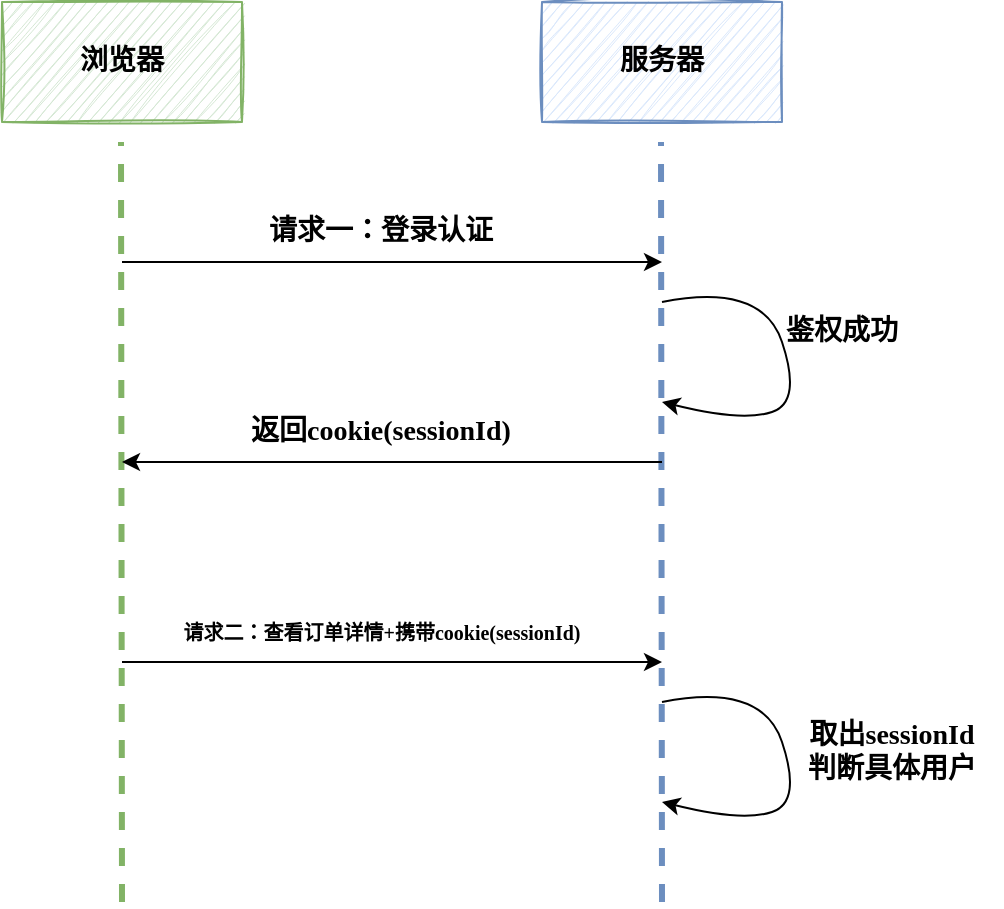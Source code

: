 <mxfile version="18.1.2" type="github">
  <diagram id="XjVkoh3s6qNT3mLwqElE" name="第 1 页">
    <mxGraphModel dx="1697" dy="917" grid="0" gridSize="10" guides="1" tooltips="1" connect="1" arrows="1" fold="1" page="1" pageScale="1" pageWidth="827" pageHeight="1169" math="0" shadow="0">
      <root>
        <mxCell id="0" />
        <mxCell id="1" parent="0" />
        <mxCell id="EwMLj1MMuvyPxPRpaQWR-1" value="" style="group;fontStyle=1" vertex="1" connectable="0" parent="1">
          <mxGeometry x="210" y="190" width="500" height="450" as="geometry" />
        </mxCell>
        <mxCell id="jYE5WnwlVPZ0vAVxvm49-1" value="浏览器" style="rounded=0;whiteSpace=wrap;html=1;fontFamily=Lucida Console;fillColor=#d5e8d4;strokeColor=#82b366;sketch=1;fontSize=14;fontStyle=1" parent="EwMLj1MMuvyPxPRpaQWR-1" vertex="1">
          <mxGeometry width="120" height="60" as="geometry" />
        </mxCell>
        <mxCell id="jYE5WnwlVPZ0vAVxvm49-2" value="" style="endArrow=none;html=1;rounded=0;dashed=1;fontFamily=Lucida Console;fillColor=#d5e8d4;strokeColor=#82b366;fontSize=14;fontStyle=1;strokeWidth=3;" parent="EwMLj1MMuvyPxPRpaQWR-1" edge="1">
          <mxGeometry width="50" height="50" relative="1" as="geometry">
            <mxPoint x="60" y="450" as="sourcePoint" />
            <mxPoint x="59.5" y="70" as="targetPoint" />
          </mxGeometry>
        </mxCell>
        <mxCell id="jYE5WnwlVPZ0vAVxvm49-3" value="服务器" style="rounded=0;whiteSpace=wrap;html=1;fontFamily=Lucida Console;fillColor=#dae8fc;strokeColor=#6c8ebf;sketch=1;fontSize=14;fontStyle=1" parent="EwMLj1MMuvyPxPRpaQWR-1" vertex="1">
          <mxGeometry x="270" width="120" height="60" as="geometry" />
        </mxCell>
        <mxCell id="jYE5WnwlVPZ0vAVxvm49-4" value="" style="endArrow=none;html=1;rounded=0;dashed=1;fontFamily=Lucida Console;fillColor=#dae8fc;strokeColor=#6c8ebf;fontSize=14;fontStyle=1;strokeWidth=3;" parent="EwMLj1MMuvyPxPRpaQWR-1" edge="1">
          <mxGeometry width="50" height="50" relative="1" as="geometry">
            <mxPoint x="330" y="450" as="sourcePoint" />
            <mxPoint x="329.5" y="70" as="targetPoint" />
          </mxGeometry>
        </mxCell>
        <mxCell id="jYE5WnwlVPZ0vAVxvm49-5" value="" style="endArrow=classic;html=1;rounded=0;targetPerimeterSpacing=0;startArrow=none;startFill=0;endFill=1;fontFamily=Lucida Console;fontSize=14;fontStyle=1" parent="EwMLj1MMuvyPxPRpaQWR-1" edge="1">
          <mxGeometry width="50" height="50" relative="1" as="geometry">
            <mxPoint x="60" y="130" as="sourcePoint" />
            <mxPoint x="330" y="130" as="targetPoint" />
          </mxGeometry>
        </mxCell>
        <mxCell id="jYE5WnwlVPZ0vAVxvm49-6" value="" style="endArrow=none;html=1;rounded=0;targetPerimeterSpacing=0;startArrow=classic;startFill=1;endFill=0;fontFamily=Lucida Console;fontSize=14;fontStyle=1" parent="EwMLj1MMuvyPxPRpaQWR-1" edge="1">
          <mxGeometry width="50" height="50" relative="1" as="geometry">
            <mxPoint x="60" y="230" as="sourcePoint" />
            <mxPoint x="330" y="230" as="targetPoint" />
          </mxGeometry>
        </mxCell>
        <mxCell id="jYE5WnwlVPZ0vAVxvm49-7" value="" style="endArrow=classic;html=1;rounded=0;targetPerimeterSpacing=0;startArrow=none;startFill=0;endFill=1;fontFamily=Lucida Console;fontSize=14;fontStyle=1" parent="EwMLj1MMuvyPxPRpaQWR-1" edge="1">
          <mxGeometry width="50" height="50" relative="1" as="geometry">
            <mxPoint x="60" y="330" as="sourcePoint" />
            <mxPoint x="330" y="330" as="targetPoint" />
          </mxGeometry>
        </mxCell>
        <mxCell id="jYE5WnwlVPZ0vAVxvm49-8" value="请求一：登录认证" style="text;html=1;strokeColor=none;fillColor=none;align=center;verticalAlign=middle;whiteSpace=wrap;rounded=0;fontFamily=Lucida Console;fontSize=14;fontStyle=1" parent="EwMLj1MMuvyPxPRpaQWR-1" vertex="1">
          <mxGeometry x="130" y="100" width="119" height="30" as="geometry" />
        </mxCell>
        <mxCell id="jYE5WnwlVPZ0vAVxvm49-9" value="返回cookie(sessionId)" style="text;html=1;strokeColor=none;fillColor=none;align=center;verticalAlign=middle;whiteSpace=wrap;rounded=0;fontFamily=Lucida Console;fontSize=14;fontStyle=1" parent="EwMLj1MMuvyPxPRpaQWR-1" vertex="1">
          <mxGeometry x="94" y="200" width="191" height="30" as="geometry" />
        </mxCell>
        <mxCell id="jYE5WnwlVPZ0vAVxvm49-10" value="请求二：查看订单详情+携带cookie(sessionId)" style="text;html=1;strokeColor=none;fillColor=none;align=center;verticalAlign=middle;whiteSpace=wrap;rounded=0;fontFamily=Lucida Console;fontSize=10;fontStyle=1" parent="EwMLj1MMuvyPxPRpaQWR-1" vertex="1">
          <mxGeometry x="74.5" y="300" width="230" height="30" as="geometry" />
        </mxCell>
        <mxCell id="jYE5WnwlVPZ0vAVxvm49-11" value="" style="curved=1;endArrow=classic;html=1;rounded=0;targetPerimeterSpacing=0;fontFamily=Lucida Console;fontSize=14;fontStyle=1" parent="EwMLj1MMuvyPxPRpaQWR-1" edge="1">
          <mxGeometry width="50" height="50" relative="1" as="geometry">
            <mxPoint x="330" y="150" as="sourcePoint" />
            <mxPoint x="330" y="200" as="targetPoint" />
            <Array as="points">
              <mxPoint x="380" y="140" />
              <mxPoint x="400" y="200" />
              <mxPoint x="370" y="210" />
            </Array>
          </mxGeometry>
        </mxCell>
        <mxCell id="jYE5WnwlVPZ0vAVxvm49-12" value="鉴权成功" style="text;html=1;strokeColor=none;fillColor=none;align=center;verticalAlign=middle;whiteSpace=wrap;rounded=0;fontFamily=Lucida Console;fontSize=14;fontStyle=1" parent="EwMLj1MMuvyPxPRpaQWR-1" vertex="1">
          <mxGeometry x="390" y="150" width="60" height="30" as="geometry" />
        </mxCell>
        <mxCell id="jYE5WnwlVPZ0vAVxvm49-13" value="" style="curved=1;endArrow=classic;html=1;rounded=0;targetPerimeterSpacing=0;fontFamily=Lucida Console;fontSize=14;fontStyle=1" parent="EwMLj1MMuvyPxPRpaQWR-1" edge="1">
          <mxGeometry width="50" height="50" relative="1" as="geometry">
            <mxPoint x="330" y="350" as="sourcePoint" />
            <mxPoint x="330" y="400" as="targetPoint" />
            <Array as="points">
              <mxPoint x="380" y="340" />
              <mxPoint x="400" y="400" />
              <mxPoint x="370" y="410" />
            </Array>
          </mxGeometry>
        </mxCell>
        <mxCell id="jYE5WnwlVPZ0vAVxvm49-14" value="取出sessionId&lt;br style=&quot;font-size: 14px;&quot;&gt;判断具体用户" style="text;html=1;strokeColor=none;fillColor=none;align=center;verticalAlign=middle;whiteSpace=wrap;rounded=0;fontFamily=Lucida Console;fontSize=14;fontStyle=1" parent="EwMLj1MMuvyPxPRpaQWR-1" vertex="1">
          <mxGeometry x="390" y="360" width="110" height="30" as="geometry" />
        </mxCell>
      </root>
    </mxGraphModel>
  </diagram>
</mxfile>
